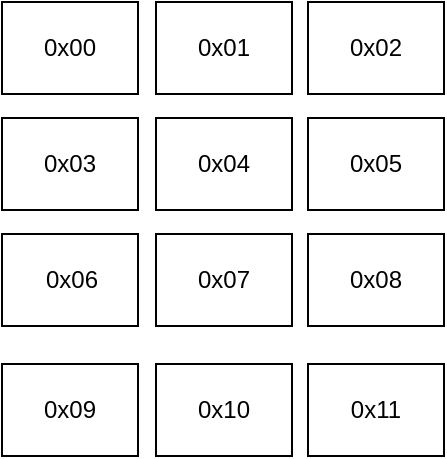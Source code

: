 <mxfile version="20.8.16" type="github">
  <diagram name="Page-1" id="L6RW1Ucdor-18qdTrV9w">
    <mxGraphModel dx="1810" dy="748" grid="0" gridSize="10" guides="1" tooltips="1" connect="1" arrows="1" fold="1" page="0" pageScale="1" pageWidth="850" pageHeight="1100" math="0" shadow="0">
      <root>
        <mxCell id="0" />
        <mxCell id="1" parent="0" />
        <mxCell id="Q_MiIkE4cjON7g1NegED-2" value="" style="verticalLabelPosition=bottom;verticalAlign=top;html=1;shape=mxgraph.basic.rect;fillColor2=none;strokeWidth=1;size=20;indent=5;" vertex="1" parent="1">
          <mxGeometry x="-470" y="-254" width="68" height="46" as="geometry" />
        </mxCell>
        <mxCell id="Q_MiIkE4cjON7g1NegED-3" value="0x00" style="text;html=1;strokeColor=none;fillColor=none;align=center;verticalAlign=middle;whiteSpace=wrap;rounded=0;" vertex="1" parent="1">
          <mxGeometry x="-466" y="-246" width="60" height="30" as="geometry" />
        </mxCell>
        <mxCell id="Q_MiIkE4cjON7g1NegED-4" value="" style="verticalLabelPosition=bottom;verticalAlign=top;html=1;shape=mxgraph.basic.rect;fillColor2=none;strokeWidth=1;size=20;indent=5;" vertex="1" parent="1">
          <mxGeometry x="-393" y="-254" width="68" height="46" as="geometry" />
        </mxCell>
        <mxCell id="Q_MiIkE4cjON7g1NegED-5" value="0x01" style="text;html=1;strokeColor=none;fillColor=none;align=center;verticalAlign=middle;whiteSpace=wrap;rounded=0;" vertex="1" parent="1">
          <mxGeometry x="-389" y="-246" width="60" height="30" as="geometry" />
        </mxCell>
        <mxCell id="Q_MiIkE4cjON7g1NegED-6" value="" style="verticalLabelPosition=bottom;verticalAlign=top;html=1;shape=mxgraph.basic.rect;fillColor2=none;strokeWidth=1;size=20;indent=5;" vertex="1" parent="1">
          <mxGeometry x="-317" y="-254" width="68" height="46" as="geometry" />
        </mxCell>
        <mxCell id="Q_MiIkE4cjON7g1NegED-7" value="0x02" style="text;html=1;strokeColor=none;fillColor=none;align=center;verticalAlign=middle;whiteSpace=wrap;rounded=0;" vertex="1" parent="1">
          <mxGeometry x="-313" y="-246" width="60" height="30" as="geometry" />
        </mxCell>
        <mxCell id="Q_MiIkE4cjON7g1NegED-8" value="" style="verticalLabelPosition=bottom;verticalAlign=top;html=1;shape=mxgraph.basic.rect;fillColor2=none;strokeWidth=1;size=20;indent=5;" vertex="1" parent="1">
          <mxGeometry x="-470" y="-196" width="68" height="46" as="geometry" />
        </mxCell>
        <mxCell id="Q_MiIkE4cjON7g1NegED-9" value="0x03" style="text;html=1;strokeColor=none;fillColor=none;align=center;verticalAlign=middle;whiteSpace=wrap;rounded=0;" vertex="1" parent="1">
          <mxGeometry x="-466" y="-188" width="60" height="30" as="geometry" />
        </mxCell>
        <mxCell id="Q_MiIkE4cjON7g1NegED-10" value="" style="verticalLabelPosition=bottom;verticalAlign=top;html=1;shape=mxgraph.basic.rect;fillColor2=none;strokeWidth=1;size=20;indent=5;" vertex="1" parent="1">
          <mxGeometry x="-393" y="-196" width="68" height="46" as="geometry" />
        </mxCell>
        <mxCell id="Q_MiIkE4cjON7g1NegED-11" value="0x04" style="text;html=1;strokeColor=none;fillColor=none;align=center;verticalAlign=middle;whiteSpace=wrap;rounded=0;" vertex="1" parent="1">
          <mxGeometry x="-389" y="-188" width="60" height="30" as="geometry" />
        </mxCell>
        <mxCell id="Q_MiIkE4cjON7g1NegED-12" value="" style="verticalLabelPosition=bottom;verticalAlign=top;html=1;shape=mxgraph.basic.rect;fillColor2=none;strokeWidth=1;size=20;indent=5;" vertex="1" parent="1">
          <mxGeometry x="-317" y="-196" width="68" height="46" as="geometry" />
        </mxCell>
        <mxCell id="Q_MiIkE4cjON7g1NegED-13" value="0x05" style="text;html=1;strokeColor=none;fillColor=none;align=center;verticalAlign=middle;whiteSpace=wrap;rounded=0;" vertex="1" parent="1">
          <mxGeometry x="-313" y="-188" width="60" height="30" as="geometry" />
        </mxCell>
        <mxCell id="Q_MiIkE4cjON7g1NegED-14" value="" style="verticalLabelPosition=bottom;verticalAlign=top;html=1;shape=mxgraph.basic.rect;fillColor2=none;strokeWidth=1;size=20;indent=5;" vertex="1" parent="1">
          <mxGeometry x="-470" y="-138" width="68" height="46" as="geometry" />
        </mxCell>
        <mxCell id="Q_MiIkE4cjON7g1NegED-15" value="0x06" style="text;html=1;strokeColor=none;fillColor=none;align=center;verticalAlign=middle;whiteSpace=wrap;rounded=0;" vertex="1" parent="1">
          <mxGeometry x="-465" y="-130" width="60" height="30" as="geometry" />
        </mxCell>
        <mxCell id="Q_MiIkE4cjON7g1NegED-16" value="" style="verticalLabelPosition=bottom;verticalAlign=top;html=1;shape=mxgraph.basic.rect;fillColor2=none;strokeWidth=1;size=20;indent=5;" vertex="1" parent="1">
          <mxGeometry x="-393" y="-138" width="68" height="46" as="geometry" />
        </mxCell>
        <mxCell id="Q_MiIkE4cjON7g1NegED-17" value="0x07" style="text;html=1;strokeColor=none;fillColor=none;align=center;verticalAlign=middle;whiteSpace=wrap;rounded=0;" vertex="1" parent="1">
          <mxGeometry x="-389" y="-130" width="60" height="30" as="geometry" />
        </mxCell>
        <mxCell id="Q_MiIkE4cjON7g1NegED-18" value="" style="verticalLabelPosition=bottom;verticalAlign=top;html=1;shape=mxgraph.basic.rect;fillColor2=none;strokeWidth=1;size=20;indent=5;" vertex="1" parent="1">
          <mxGeometry x="-317" y="-138" width="68" height="46" as="geometry" />
        </mxCell>
        <mxCell id="Q_MiIkE4cjON7g1NegED-19" value="0x08" style="text;html=1;strokeColor=none;fillColor=none;align=center;verticalAlign=middle;whiteSpace=wrap;rounded=0;" vertex="1" parent="1">
          <mxGeometry x="-313" y="-130" width="60" height="30" as="geometry" />
        </mxCell>
        <mxCell id="Q_MiIkE4cjON7g1NegED-20" value="" style="verticalLabelPosition=bottom;verticalAlign=top;html=1;shape=mxgraph.basic.rect;fillColor2=none;strokeWidth=1;size=20;indent=5;" vertex="1" parent="1">
          <mxGeometry x="-470" y="-73" width="68" height="46" as="geometry" />
        </mxCell>
        <mxCell id="Q_MiIkE4cjON7g1NegED-21" value="0x09" style="text;html=1;strokeColor=none;fillColor=none;align=center;verticalAlign=middle;whiteSpace=wrap;rounded=0;" vertex="1" parent="1">
          <mxGeometry x="-466" y="-65" width="60" height="30" as="geometry" />
        </mxCell>
        <mxCell id="Q_MiIkE4cjON7g1NegED-22" value="" style="verticalLabelPosition=bottom;verticalAlign=top;html=1;shape=mxgraph.basic.rect;fillColor2=none;strokeWidth=1;size=20;indent=5;" vertex="1" parent="1">
          <mxGeometry x="-393" y="-73" width="68" height="46" as="geometry" />
        </mxCell>
        <mxCell id="Q_MiIkE4cjON7g1NegED-23" value="0x10" style="text;html=1;strokeColor=none;fillColor=none;align=center;verticalAlign=middle;whiteSpace=wrap;rounded=0;" vertex="1" parent="1">
          <mxGeometry x="-389" y="-65" width="60" height="30" as="geometry" />
        </mxCell>
        <mxCell id="Q_MiIkE4cjON7g1NegED-24" value="" style="verticalLabelPosition=bottom;verticalAlign=top;html=1;shape=mxgraph.basic.rect;fillColor2=none;strokeWidth=1;size=20;indent=5;" vertex="1" parent="1">
          <mxGeometry x="-317" y="-73" width="68" height="46" as="geometry" />
        </mxCell>
        <mxCell id="Q_MiIkE4cjON7g1NegED-25" value="0x11" style="text;html=1;strokeColor=none;fillColor=none;align=center;verticalAlign=middle;whiteSpace=wrap;rounded=0;" vertex="1" parent="1">
          <mxGeometry x="-313" y="-65" width="60" height="30" as="geometry" />
        </mxCell>
      </root>
    </mxGraphModel>
  </diagram>
</mxfile>
